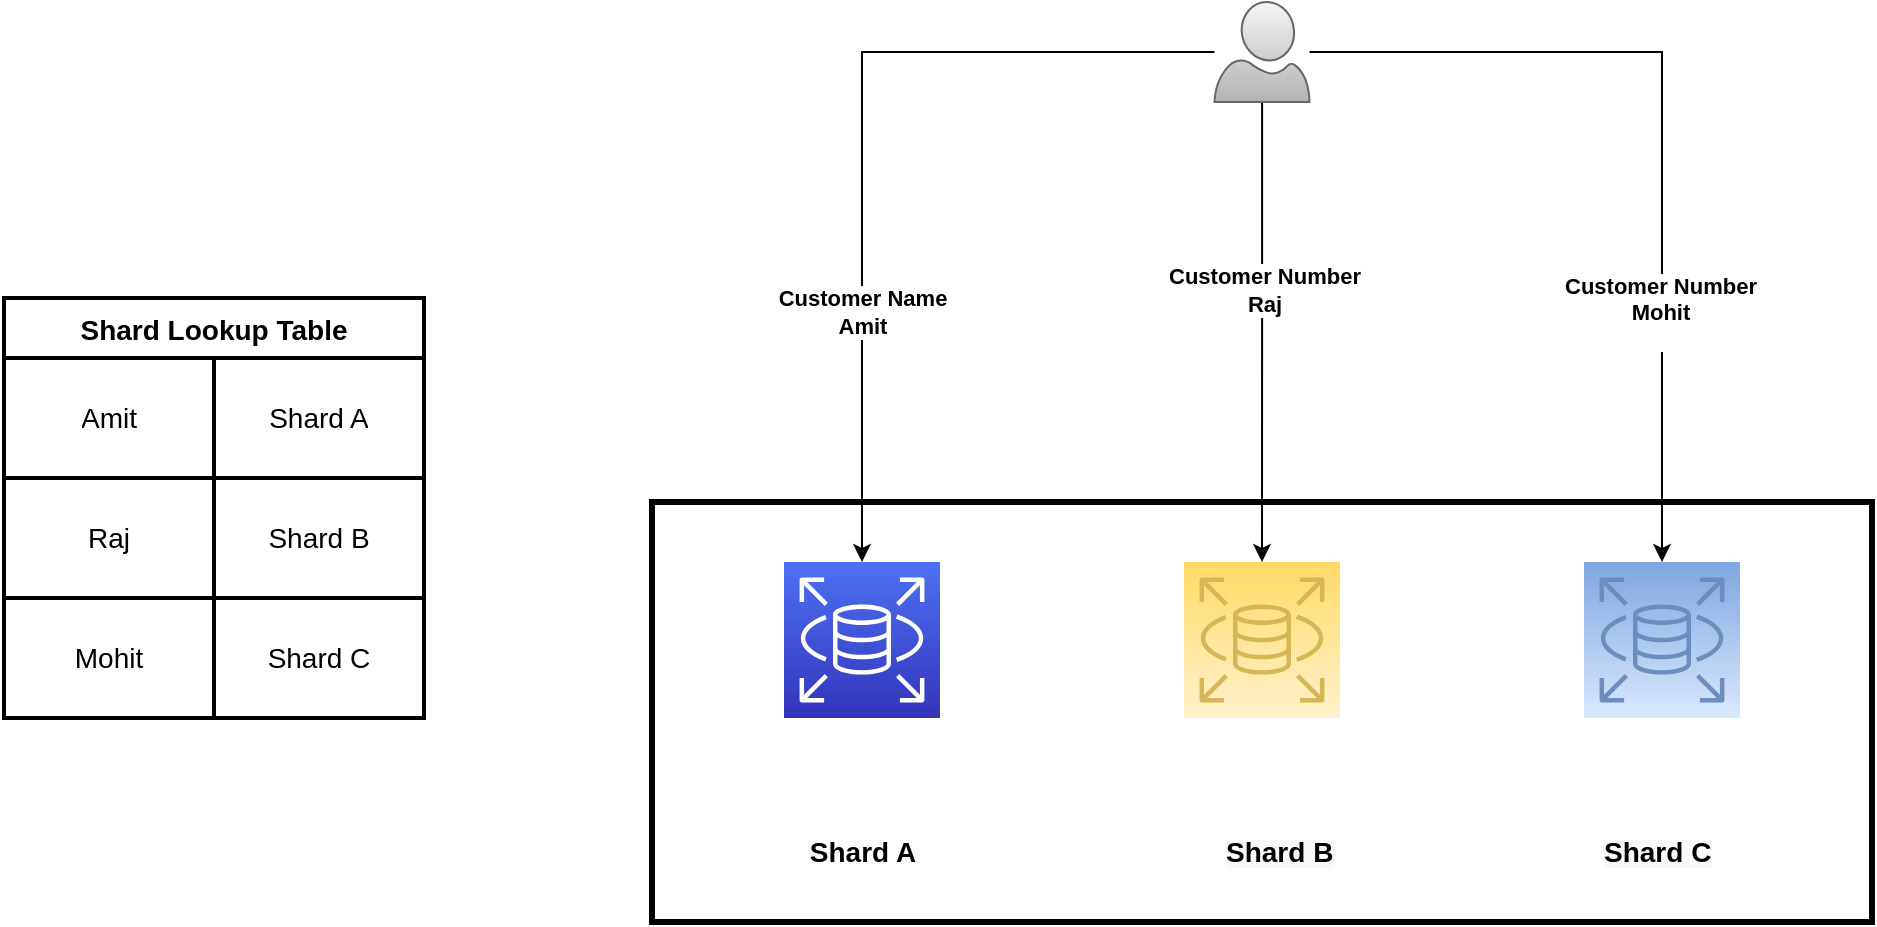 <mxfile version="20.0.1" type="device"><diagram id="3IlhJY-buaqhlt9pCCzN" name="Page-1"><mxGraphModel dx="1773" dy="486" grid="1" gridSize="10" guides="1" tooltips="1" connect="1" arrows="1" fold="1" page="1" pageScale="1" pageWidth="827" pageHeight="1169" math="0" shadow="0"><root><mxCell id="0"/><mxCell id="1" parent="0"/><mxCell id="TbEVlEBRTL3Dy3u-HsHi-15" value="" style="sketch=0;points=[[0,0,0],[0.25,0,0],[0.5,0,0],[0.75,0,0],[1,0,0],[0,1,0],[0.25,1,0],[0.5,1,0],[0.75,1,0],[1,1,0],[0,0.25,0],[0,0.5,0],[0,0.75,0],[1,0.25,0],[1,0.5,0],[1,0.75,0]];outlineConnect=0;fontColor=#232F3E;gradientColor=#4D72F3;gradientDirection=north;fillColor=#3334B9;strokeColor=#ffffff;dashed=0;verticalLabelPosition=bottom;verticalAlign=top;align=center;html=1;fontSize=12;fontStyle=0;aspect=fixed;shape=mxgraph.aws4.resourceIcon;resIcon=mxgraph.aws4.rds;" vertex="1" parent="1"><mxGeometry x="160" y="280" width="78" height="78" as="geometry"/></mxCell><mxCell id="TbEVlEBRTL3Dy3u-HsHi-16" value="" style="sketch=0;points=[[0,0,0],[0.25,0,0],[0.5,0,0],[0.75,0,0],[1,0,0],[0,1,0],[0.25,1,0],[0.5,1,0],[0.75,1,0],[1,1,0],[0,0.25,0],[0,0.5,0],[0,0.75,0],[1,0.25,0],[1,0.5,0],[1,0.75,0]];outlineConnect=0;gradientDirection=north;fillColor=#fff2cc;strokeColor=#d6b656;dashed=0;verticalLabelPosition=bottom;verticalAlign=top;align=center;html=1;fontSize=12;fontStyle=0;aspect=fixed;shape=mxgraph.aws4.resourceIcon;resIcon=mxgraph.aws4.rds;gradientColor=#ffd966;" vertex="1" parent="1"><mxGeometry x="360" y="280" width="78" height="78" as="geometry"/></mxCell><mxCell id="TbEVlEBRTL3Dy3u-HsHi-17" value="" style="sketch=0;points=[[0,0,0],[0.25,0,0],[0.5,0,0],[0.75,0,0],[1,0,0],[0,1,0],[0.25,1,0],[0.5,1,0],[0.75,1,0],[1,1,0],[0,0.25,0],[0,0.5,0],[0,0.75,0],[1,0.25,0],[1,0.5,0],[1,0.75,0]];outlineConnect=0;gradientDirection=north;fillColor=#dae8fc;strokeColor=#6c8ebf;dashed=0;verticalLabelPosition=bottom;verticalAlign=top;align=center;html=1;fontSize=12;fontStyle=0;aspect=fixed;shape=mxgraph.aws4.resourceIcon;resIcon=mxgraph.aws4.rds;gradientColor=#7ea6e0;" vertex="1" parent="1"><mxGeometry x="560" y="280" width="78" height="78" as="geometry"/></mxCell><mxCell id="TbEVlEBRTL3Dy3u-HsHi-18" value="&lt;b&gt;&lt;font style=&quot;font-size: 14px;&quot;&gt;Shard A&lt;/font&gt;&lt;/b&gt;" style="text;html=1;strokeColor=none;fillColor=none;align=center;verticalAlign=middle;whiteSpace=wrap;rounded=0;" vertex="1" parent="1"><mxGeometry x="158.5" y="410" width="81" height="30" as="geometry"/></mxCell><mxCell id="TbEVlEBRTL3Dy3u-HsHi-19" value="&lt;b style=&quot;color: rgb(0, 0, 0); font-family: Helvetica; font-style: normal; font-variant-ligatures: normal; font-variant-caps: normal; letter-spacing: normal; orphans: 2; text-align: center; text-indent: 0px; text-transform: none; widows: 2; word-spacing: 0px; -webkit-text-stroke-width: 0px; background-color: rgb(248, 249, 250); text-decoration-thickness: initial; text-decoration-style: initial; text-decoration-color: initial;&quot;&gt;&lt;font style=&quot;font-size: 14px;&quot;&gt;Shard B&lt;/font&gt;&lt;/b&gt;" style="text;whiteSpace=wrap;html=1;" vertex="1" parent="1"><mxGeometry x="379" y="410" width="70" height="30" as="geometry"/></mxCell><mxCell id="TbEVlEBRTL3Dy3u-HsHi-20" value="&lt;b style=&quot;color: rgb(0, 0, 0); font-family: Helvetica; font-style: normal; font-variant-ligatures: normal; font-variant-caps: normal; letter-spacing: normal; orphans: 2; text-indent: 0px; text-transform: none; widows: 2; word-spacing: 0px; -webkit-text-stroke-width: 0px; text-decoration-thickness: initial; text-decoration-style: initial; text-decoration-color: initial; text-align: center; background-color: rgb(248, 249, 250);&quot;&gt;&lt;font style=&quot;font-size: 14px;&quot;&gt;Shard C&lt;/font&gt;&lt;/b&gt;" style="text;whiteSpace=wrap;html=1;" vertex="1" parent="1"><mxGeometry x="568" y="410" width="70" height="30" as="geometry"/></mxCell><mxCell id="TbEVlEBRTL3Dy3u-HsHi-22" style="edgeStyle=orthogonalEdgeStyle;rounded=0;orthogonalLoop=1;jettySize=auto;html=1;" edge="1" parent="1" source="TbEVlEBRTL3Dy3u-HsHi-21" target="TbEVlEBRTL3Dy3u-HsHi-15"><mxGeometry relative="1" as="geometry"/></mxCell><mxCell id="TbEVlEBRTL3Dy3u-HsHi-25" value="&lt;b&gt;Customer Name&lt;br&gt;Amit&lt;br&gt;&lt;/b&gt;" style="edgeLabel;html=1;align=center;verticalAlign=middle;resizable=0;points=[];" vertex="1" connectable="0" parent="TbEVlEBRTL3Dy3u-HsHi-22"><mxGeometry x="0.445" y="-2" relative="1" as="geometry"><mxPoint x="2" y="-6" as="offset"/></mxGeometry></mxCell><mxCell id="TbEVlEBRTL3Dy3u-HsHi-23" style="edgeStyle=orthogonalEdgeStyle;rounded=0;orthogonalLoop=1;jettySize=auto;html=1;" edge="1" parent="1" source="TbEVlEBRTL3Dy3u-HsHi-21" target="TbEVlEBRTL3Dy3u-HsHi-16"><mxGeometry relative="1" as="geometry"/></mxCell><mxCell id="TbEVlEBRTL3Dy3u-HsHi-26" value="&lt;b&gt;Customer Number&lt;br&gt;Raj&lt;/b&gt;" style="edgeLabel;html=1;align=center;verticalAlign=middle;resizable=0;points=[];" vertex="1" connectable="0" parent="TbEVlEBRTL3Dy3u-HsHi-23"><mxGeometry x="-0.195" y="1" relative="1" as="geometry"><mxPoint y="1" as="offset"/></mxGeometry></mxCell><mxCell id="TbEVlEBRTL3Dy3u-HsHi-24" style="edgeStyle=orthogonalEdgeStyle;rounded=0;orthogonalLoop=1;jettySize=auto;html=1;entryX=0.5;entryY=0;entryDx=0;entryDy=0;entryPerimeter=0;" edge="1" parent="1" source="TbEVlEBRTL3Dy3u-HsHi-21" target="TbEVlEBRTL3Dy3u-HsHi-17"><mxGeometry relative="1" as="geometry"/></mxCell><mxCell id="TbEVlEBRTL3Dy3u-HsHi-27" value="&lt;span style=&quot;color: rgba(0, 0, 0, 0); font-family: monospace; font-size: 0px; text-align: start; background-color: rgb(248, 249, 250);&quot;&gt;%3CmxGraphModel%3E%3Croot%3E%3CmxCell%20id%3D%220%22%2F%3E%3CmxCell%20id%3D%221%22%20parent%3D%220%22%2F%3E%3CmxCell%20id%3D%222%22%20value%3D%22Customer%20Number%26lt%3Bbr%26gt%3B1000-2000%22%20style%3D%22edgeLabel%3Bhtml%3D1%3Balign%3Dcenter%3BverticalAlign%3Dmiddle%3Bresizable%3D0%3Bpoints%3D%5B%5D%3B%22%20vertex%3D%221%22%20connectable%3D%220%22%20parent%3D%221%22%3E%3CmxGeometry%20x%3D%22400.1%22%20y%3D%22139%22%20as%3D%22geometry%22%2F%3E%3C%2FmxCell%3E%3C%2Froot%3E%3C%2FmxGraphModel%3E&lt;/span&gt;" style="edgeLabel;html=1;align=center;verticalAlign=middle;resizable=0;points=[];" vertex="1" connectable="0" parent="TbEVlEBRTL3Dy3u-HsHi-24"><mxGeometry x="0.391" y="-2" relative="1" as="geometry"><mxPoint as="offset"/></mxGeometry></mxCell><mxCell id="TbEVlEBRTL3Dy3u-HsHi-28" value="&lt;b&gt;Customer Number&lt;br&gt;Mohit&lt;br&gt;&lt;br&gt;&lt;/b&gt;" style="edgeLabel;html=1;align=center;verticalAlign=middle;resizable=0;points=[];" vertex="1" connectable="0" parent="TbEVlEBRTL3Dy3u-HsHi-24"><mxGeometry x="0.472" y="-1" relative="1" as="geometry"><mxPoint y="-12" as="offset"/></mxGeometry></mxCell><mxCell id="TbEVlEBRTL3Dy3u-HsHi-21" value="" style="verticalLabelPosition=bottom;html=1;verticalAlign=top;align=center;strokeColor=#666666;fillColor=#f5f5f5;shape=mxgraph.azure.user;gradientColor=#b3b3b3;" vertex="1" parent="1"><mxGeometry x="375.25" width="47.5" height="50" as="geometry"/></mxCell><mxCell id="TbEVlEBRTL3Dy3u-HsHi-30" value="" style="rounded=0;whiteSpace=wrap;html=1;fontSize=14;fillColor=none;strokeWidth=3;" vertex="1" parent="1"><mxGeometry x="94" y="250" width="610" height="210" as="geometry"/></mxCell><mxCell id="TbEVlEBRTL3Dy3u-HsHi-55" value="Shard Lookup Table" style="shape=table;startSize=30;container=1;collapsible=0;childLayout=tableLayout;fontSize=14;strokeWidth=2;fillColor=none;labelBackgroundColor=default;fontStyle=1" vertex="1" parent="1"><mxGeometry x="-230" y="148" width="210" height="210" as="geometry"/></mxCell><mxCell id="TbEVlEBRTL3Dy3u-HsHi-56" value="" style="shape=tableRow;horizontal=0;startSize=0;swimlaneHead=0;swimlaneBody=0;top=0;left=0;bottom=0;right=0;collapsible=0;dropTarget=0;fillColor=none;points=[[0,0.5],[1,0.5]];portConstraint=eastwest;fontSize=14;strokeWidth=3;" vertex="1" parent="TbEVlEBRTL3Dy3u-HsHi-55"><mxGeometry y="30" width="210" height="60" as="geometry"/></mxCell><mxCell id="TbEVlEBRTL3Dy3u-HsHi-57" value="Amit" style="shape=partialRectangle;html=1;whiteSpace=wrap;connectable=0;overflow=hidden;fillColor=none;top=0;left=0;bottom=0;right=0;pointerEvents=1;fontSize=14;strokeWidth=3;" vertex="1" parent="TbEVlEBRTL3Dy3u-HsHi-56"><mxGeometry width="105" height="60" as="geometry"><mxRectangle width="105" height="60" as="alternateBounds"/></mxGeometry></mxCell><mxCell id="TbEVlEBRTL3Dy3u-HsHi-58" value="Shard A" style="shape=partialRectangle;html=1;whiteSpace=wrap;connectable=0;overflow=hidden;fillColor=none;top=0;left=0;bottom=0;right=0;pointerEvents=1;fontSize=14;strokeWidth=3;" vertex="1" parent="TbEVlEBRTL3Dy3u-HsHi-56"><mxGeometry x="105" width="105" height="60" as="geometry"><mxRectangle width="105" height="60" as="alternateBounds"/></mxGeometry></mxCell><mxCell id="TbEVlEBRTL3Dy3u-HsHi-59" value="" style="shape=tableRow;horizontal=0;startSize=0;swimlaneHead=0;swimlaneBody=0;top=0;left=0;bottom=0;right=0;collapsible=0;dropTarget=0;fillColor=none;points=[[0,0.5],[1,0.5]];portConstraint=eastwest;fontSize=14;strokeWidth=3;" vertex="1" parent="TbEVlEBRTL3Dy3u-HsHi-55"><mxGeometry y="90" width="210" height="60" as="geometry"/></mxCell><mxCell id="TbEVlEBRTL3Dy3u-HsHi-60" value="Raj" style="shape=partialRectangle;html=1;whiteSpace=wrap;connectable=0;overflow=hidden;fillColor=none;top=0;left=0;bottom=0;right=0;pointerEvents=1;fontSize=14;strokeWidth=3;" vertex="1" parent="TbEVlEBRTL3Dy3u-HsHi-59"><mxGeometry width="105" height="60" as="geometry"><mxRectangle width="105" height="60" as="alternateBounds"/></mxGeometry></mxCell><mxCell id="TbEVlEBRTL3Dy3u-HsHi-61" value="Shard B" style="shape=partialRectangle;html=1;whiteSpace=wrap;connectable=0;overflow=hidden;fillColor=none;top=0;left=0;bottom=0;right=0;pointerEvents=1;fontSize=14;strokeWidth=3;" vertex="1" parent="TbEVlEBRTL3Dy3u-HsHi-59"><mxGeometry x="105" width="105" height="60" as="geometry"><mxRectangle width="105" height="60" as="alternateBounds"/></mxGeometry></mxCell><mxCell id="TbEVlEBRTL3Dy3u-HsHi-62" value="" style="shape=tableRow;horizontal=0;startSize=0;swimlaneHead=0;swimlaneBody=0;top=0;left=0;bottom=0;right=0;collapsible=0;dropTarget=0;fillColor=none;points=[[0,0.5],[1,0.5]];portConstraint=eastwest;fontSize=14;strokeWidth=3;" vertex="1" parent="TbEVlEBRTL3Dy3u-HsHi-55"><mxGeometry y="150" width="210" height="60" as="geometry"/></mxCell><mxCell id="TbEVlEBRTL3Dy3u-HsHi-63" value="Mohit" style="shape=partialRectangle;html=1;whiteSpace=wrap;connectable=0;overflow=hidden;fillColor=none;top=0;left=0;bottom=0;right=0;pointerEvents=1;fontSize=14;strokeWidth=3;" vertex="1" parent="TbEVlEBRTL3Dy3u-HsHi-62"><mxGeometry width="105" height="60" as="geometry"><mxRectangle width="105" height="60" as="alternateBounds"/></mxGeometry></mxCell><mxCell id="TbEVlEBRTL3Dy3u-HsHi-64" value="Shard C" style="shape=partialRectangle;html=1;whiteSpace=wrap;connectable=0;overflow=hidden;fillColor=none;top=0;left=0;bottom=0;right=0;pointerEvents=1;fontSize=14;strokeWidth=3;" vertex="1" parent="TbEVlEBRTL3Dy3u-HsHi-62"><mxGeometry x="105" width="105" height="60" as="geometry"><mxRectangle width="105" height="60" as="alternateBounds"/></mxGeometry></mxCell></root></mxGraphModel></diagram></mxfile>